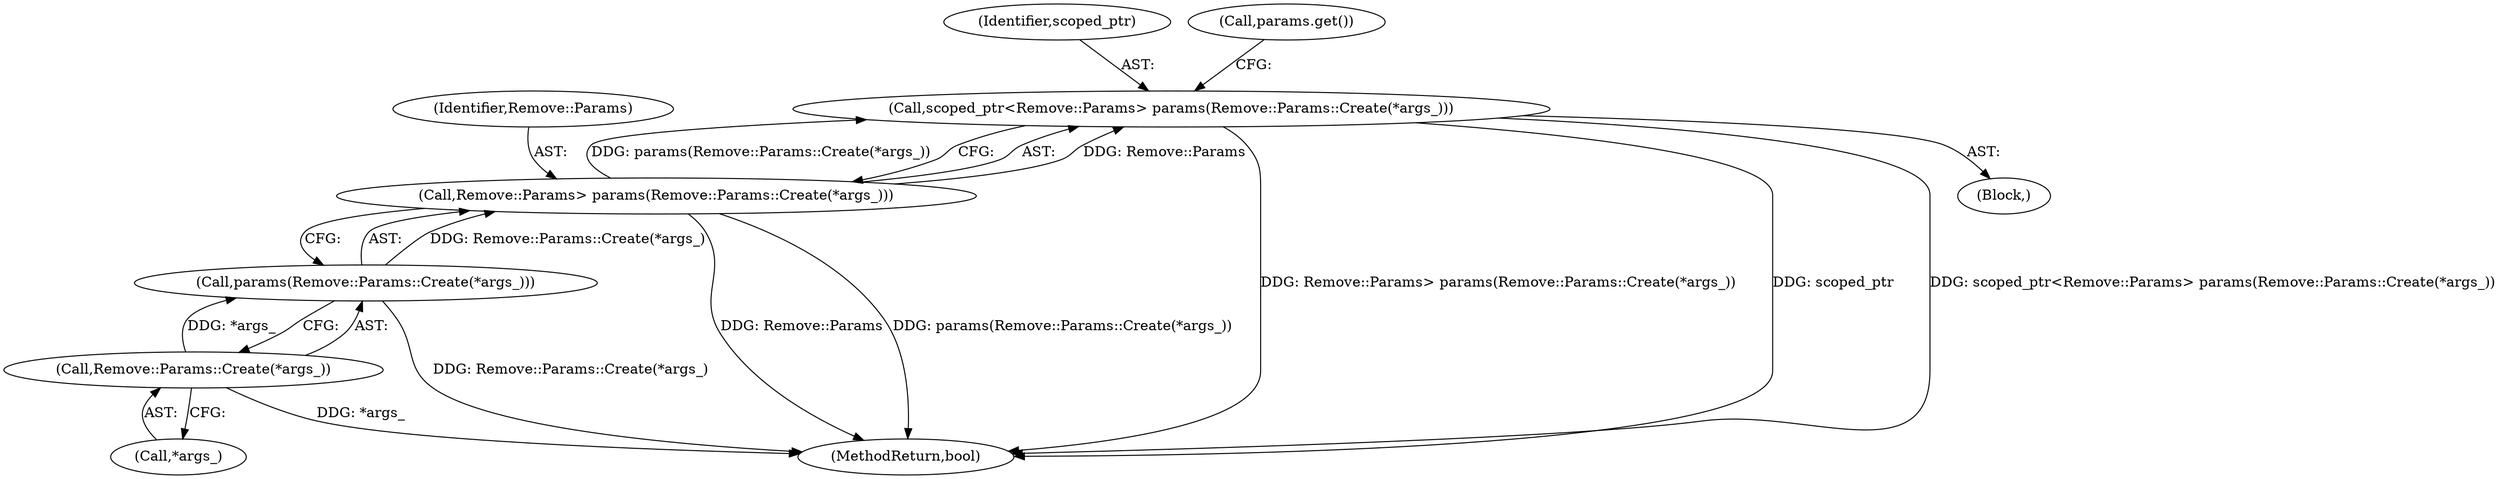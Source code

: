 digraph "0_Chrome_e21bdfb9c758ac411012ad84f83d26d3f7dd69fb_1@API" {
"1000102" [label="(Call,scoped_ptr<Remove::Params> params(Remove::Params::Create(*args_)))"];
"1000104" [label="(Call,Remove::Params> params(Remove::Params::Create(*args_)))"];
"1000106" [label="(Call,params(Remove::Params::Create(*args_)))"];
"1000107" [label="(Call,Remove::Params::Create(*args_))"];
"1000102" [label="(Call,scoped_ptr<Remove::Params> params(Remove::Params::Create(*args_)))"];
"1000107" [label="(Call,Remove::Params::Create(*args_))"];
"1000103" [label="(Identifier,scoped_ptr)"];
"1000106" [label="(Call,params(Remove::Params::Create(*args_)))"];
"1000111" [label="(Call,params.get())"];
"1000105" [label="(Identifier,Remove::Params)"];
"1000101" [label="(Block,)"];
"1000104" [label="(Call,Remove::Params> params(Remove::Params::Create(*args_)))"];
"1000108" [label="(Call,*args_)"];
"1000183" [label="(MethodReturn,bool)"];
"1000102" -> "1000101"  [label="AST: "];
"1000102" -> "1000104"  [label="CFG: "];
"1000103" -> "1000102"  [label="AST: "];
"1000104" -> "1000102"  [label="AST: "];
"1000111" -> "1000102"  [label="CFG: "];
"1000102" -> "1000183"  [label="DDG: Remove::Params> params(Remove::Params::Create(*args_))"];
"1000102" -> "1000183"  [label="DDG: scoped_ptr"];
"1000102" -> "1000183"  [label="DDG: scoped_ptr<Remove::Params> params(Remove::Params::Create(*args_))"];
"1000104" -> "1000102"  [label="DDG: Remove::Params"];
"1000104" -> "1000102"  [label="DDG: params(Remove::Params::Create(*args_))"];
"1000104" -> "1000106"  [label="CFG: "];
"1000105" -> "1000104"  [label="AST: "];
"1000106" -> "1000104"  [label="AST: "];
"1000104" -> "1000183"  [label="DDG: Remove::Params"];
"1000104" -> "1000183"  [label="DDG: params(Remove::Params::Create(*args_))"];
"1000106" -> "1000104"  [label="DDG: Remove::Params::Create(*args_)"];
"1000106" -> "1000107"  [label="CFG: "];
"1000107" -> "1000106"  [label="AST: "];
"1000106" -> "1000183"  [label="DDG: Remove::Params::Create(*args_)"];
"1000107" -> "1000106"  [label="DDG: *args_"];
"1000107" -> "1000108"  [label="CFG: "];
"1000108" -> "1000107"  [label="AST: "];
"1000107" -> "1000183"  [label="DDG: *args_"];
}
